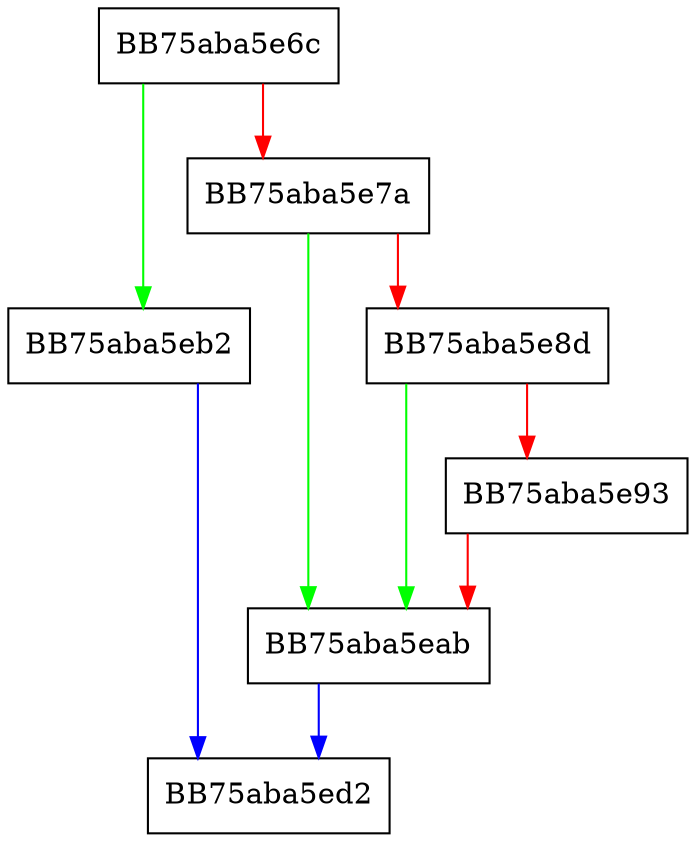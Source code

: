 digraph GetBehavioralNetworkBlockScenarioString {
  node [shape="box"];
  graph [splines=ortho];
  BB75aba5e6c -> BB75aba5eb2 [color="green"];
  BB75aba5e6c -> BB75aba5e7a [color="red"];
  BB75aba5e7a -> BB75aba5eab [color="green"];
  BB75aba5e7a -> BB75aba5e8d [color="red"];
  BB75aba5e8d -> BB75aba5eab [color="green"];
  BB75aba5e8d -> BB75aba5e93 [color="red"];
  BB75aba5e93 -> BB75aba5eab [color="red"];
  BB75aba5eab -> BB75aba5ed2 [color="blue"];
  BB75aba5eb2 -> BB75aba5ed2 [color="blue"];
}